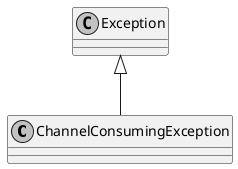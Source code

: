 @startuml
skinparam monochrome true
skinparam classAttributeIconSize 0

!startsub default
class ChannelConsumingException {
}
class "Exception"
"Exception" <|-- "ChannelConsumingException"
!endsub
@enduml